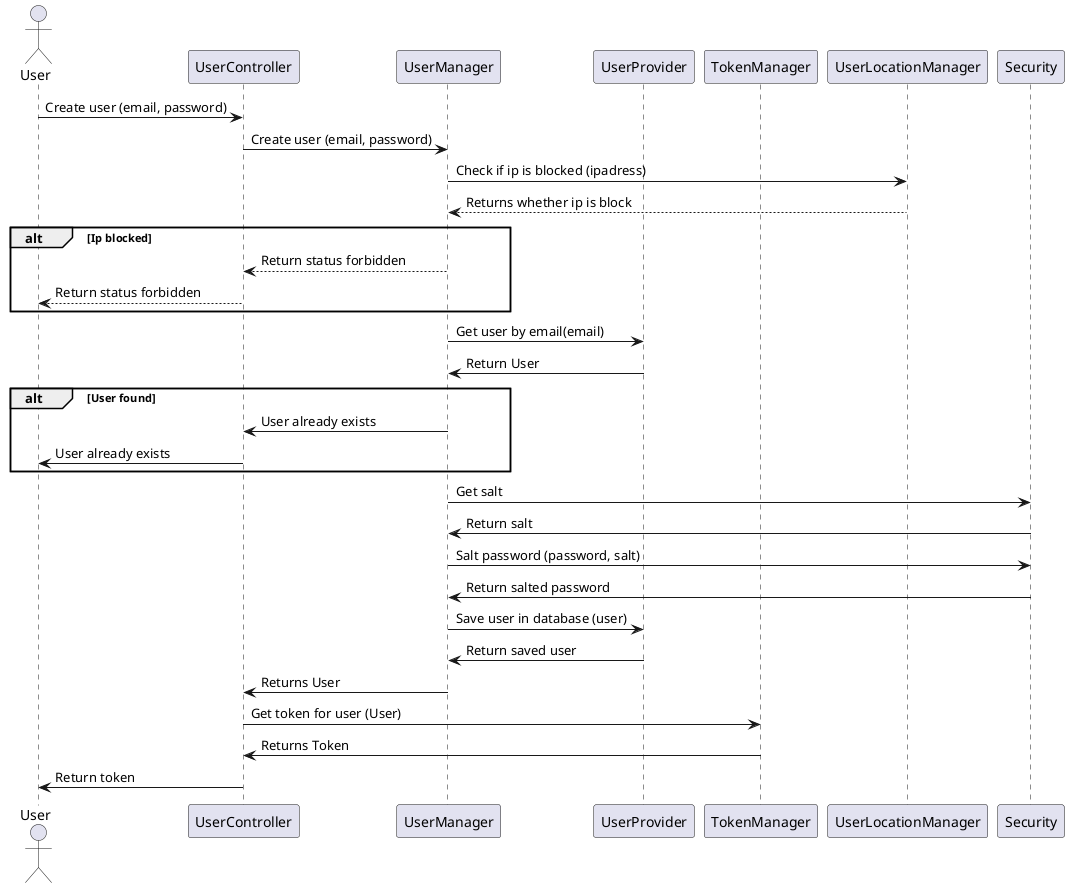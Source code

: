 @startuml Create User SD


actor User
participant UserController
participant UserManager
participant UserProvider
participant TokenManager
participant UserLocationManager
participant Security



User->UserController: Create user (email, password)
UserController->UserManager: Create user (email, password)
UserManager->UserLocationManager: Check if ip is blocked (ipadress)
UserLocationManager-->UserManager: Returns whether ip is block

alt Ip blocked
UserManager-->UserController: Return status forbidden
UserController-->User: Return status forbidden
end

UserManager->UserProvider: Get user by email(email)
UserProvider->UserManager: Return User

alt User found

UserManager->UserController: User already exists
UserController->User: User already exists

end


UserManager->Security: Get salt
Security->UserManager: Return salt

UserManager->Security: Salt password (password, salt)
Security->UserManager: Return salted password

UserManager->UserProvider: Save user in database (user)
UserProvider->UserManager: Return saved user


UserManager->UserController: Returns User
UserController->TokenManager: Get token for user (User)
TokenManager->UserController: Returns Token

UserController->User: Return token

@enduml